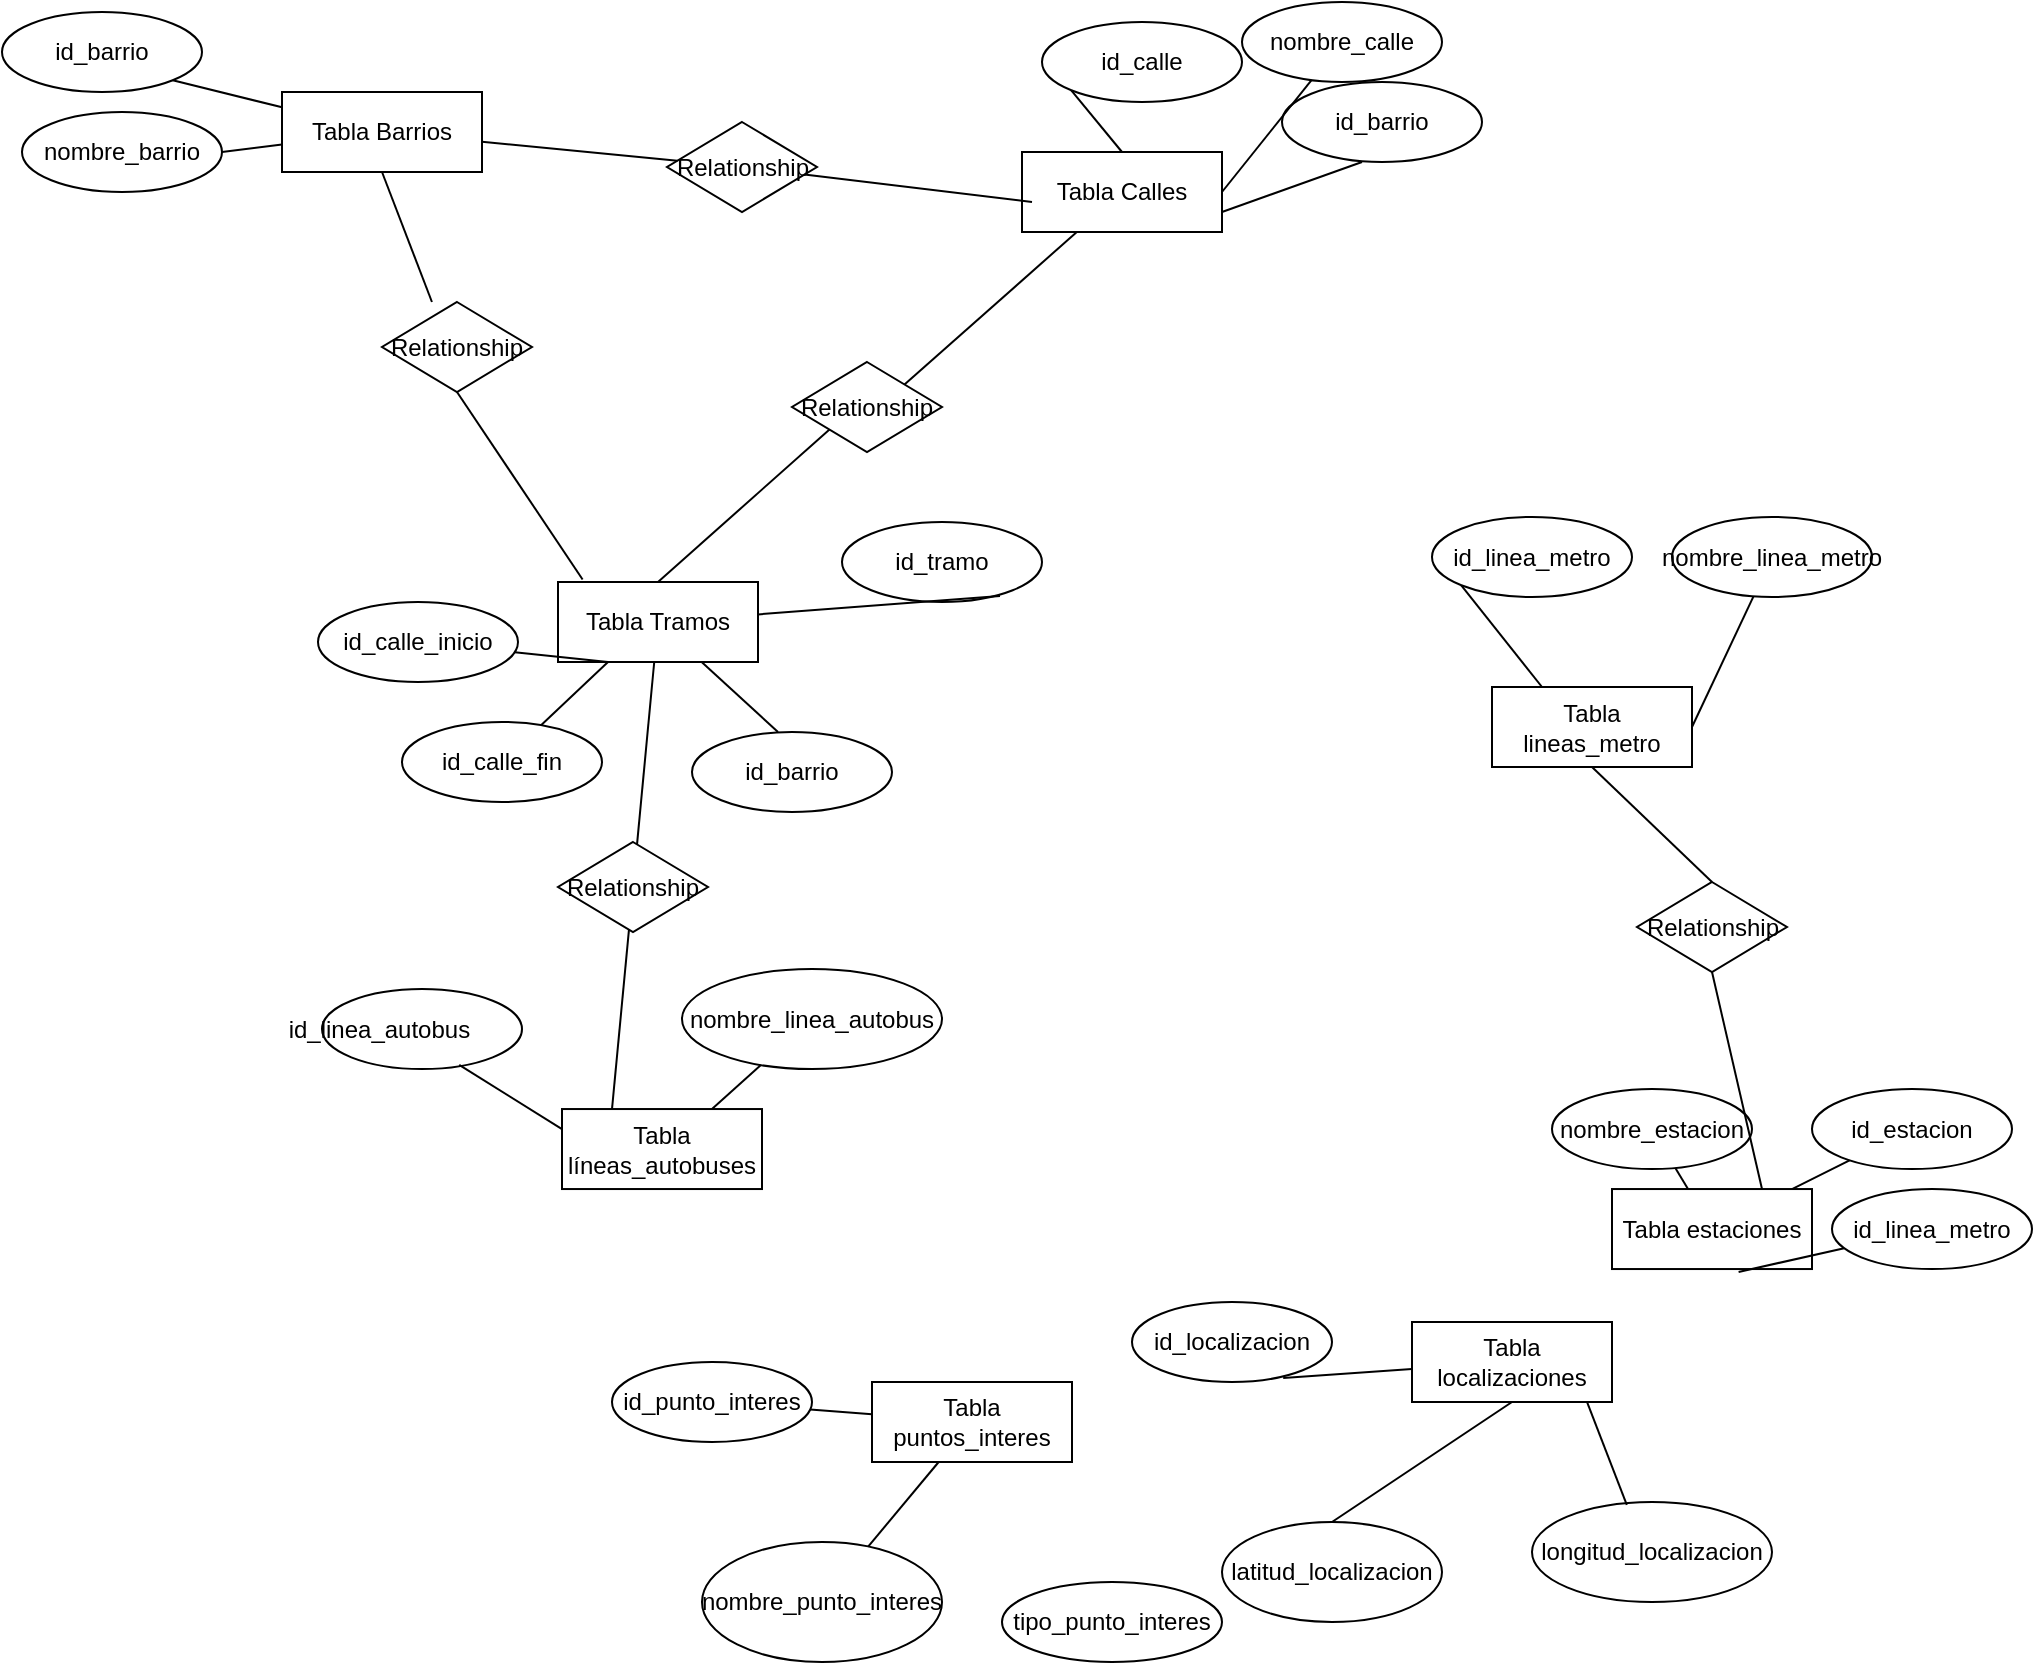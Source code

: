 <mxfile version="22.0.8" type="github">
  <diagram name="Página-1" id="U7eRp_wIJ3z8M9ZFi2TI">
    <mxGraphModel dx="2084" dy="637" grid="1" gridSize="10" guides="1" tooltips="1" connect="1" arrows="1" fold="1" page="1" pageScale="1" pageWidth="827" pageHeight="1169" math="0" shadow="0">
      <root>
        <mxCell id="0" />
        <mxCell id="1" parent="0" />
        <mxCell id="X3y3t1-5_hOGcymcrG0z-1" value="Tabla Barrios" style="whiteSpace=wrap;html=1;align=center;" vertex="1" parent="1">
          <mxGeometry x="-100" y="75" width="100" height="40" as="geometry" />
        </mxCell>
        <mxCell id="X3y3t1-5_hOGcymcrG0z-2" value="Tabla Calles" style="whiteSpace=wrap;html=1;align=center;" vertex="1" parent="1">
          <mxGeometry x="270" y="105" width="100" height="40" as="geometry" />
        </mxCell>
        <mxCell id="X3y3t1-5_hOGcymcrG0z-3" value="Tabla estaciones" style="whiteSpace=wrap;html=1;align=center;" vertex="1" parent="1">
          <mxGeometry x="565" y="623.52" width="100" height="40" as="geometry" />
        </mxCell>
        <mxCell id="X3y3t1-5_hOGcymcrG0z-4" value="Tabla lineas_metro" style="whiteSpace=wrap;html=1;align=center;" vertex="1" parent="1">
          <mxGeometry x="505" y="372.5" width="100" height="40" as="geometry" />
        </mxCell>
        <mxCell id="X3y3t1-5_hOGcymcrG0z-5" value="Tabla líneas_autobuses" style="whiteSpace=wrap;html=1;align=center;" vertex="1" parent="1">
          <mxGeometry x="40" y="583.52" width="100" height="40" as="geometry" />
        </mxCell>
        <mxCell id="X3y3t1-5_hOGcymcrG0z-6" value="Tabla puntos_interes" style="whiteSpace=wrap;html=1;align=center;" vertex="1" parent="1">
          <mxGeometry x="195" y="720" width="100" height="40" as="geometry" />
        </mxCell>
        <mxCell id="X3y3t1-5_hOGcymcrG0z-7" value="Tabla localizaciones" style="whiteSpace=wrap;html=1;align=center;" vertex="1" parent="1">
          <mxGeometry x="465" y="690" width="100" height="40" as="geometry" />
        </mxCell>
        <mxCell id="X3y3t1-5_hOGcymcrG0z-8" value="Tabla Tramos" style="whiteSpace=wrap;html=1;align=center;" vertex="1" parent="1">
          <mxGeometry x="38" y="320" width="100" height="40" as="geometry" />
        </mxCell>
        <mxCell id="X3y3t1-5_hOGcymcrG0z-9" value="id_barrio" style="ellipse;whiteSpace=wrap;html=1;align=center;" vertex="1" parent="1">
          <mxGeometry x="-240" y="35" width="100" height="40" as="geometry" />
        </mxCell>
        <mxCell id="X3y3t1-5_hOGcymcrG0z-10" value="nombre_barrio" style="ellipse;whiteSpace=wrap;html=1;align=center;" vertex="1" parent="1">
          <mxGeometry x="-230" y="85" width="100" height="40" as="geometry" />
        </mxCell>
        <mxCell id="X3y3t1-5_hOGcymcrG0z-13" value="id_calle" style="ellipse;whiteSpace=wrap;html=1;align=center;" vertex="1" parent="1">
          <mxGeometry x="280" y="40" width="100" height="40" as="geometry" />
        </mxCell>
        <mxCell id="X3y3t1-5_hOGcymcrG0z-14" value="nombre_calle" style="ellipse;whiteSpace=wrap;html=1;align=center;" vertex="1" parent="1">
          <mxGeometry x="380" y="30" width="100" height="40" as="geometry" />
        </mxCell>
        <mxCell id="X3y3t1-5_hOGcymcrG0z-15" value="id_barrio" style="ellipse;whiteSpace=wrap;html=1;align=center;" vertex="1" parent="1">
          <mxGeometry x="400" y="70" width="100" height="40" as="geometry" />
        </mxCell>
        <mxCell id="X3y3t1-5_hOGcymcrG0z-17" value="id_tramo" style="ellipse;whiteSpace=wrap;html=1;align=center;" vertex="1" parent="1">
          <mxGeometry x="180" y="290" width="100" height="40" as="geometry" />
        </mxCell>
        <mxCell id="X3y3t1-5_hOGcymcrG0z-18" value="id_barrio" style="ellipse;whiteSpace=wrap;html=1;align=center;" vertex="1" parent="1">
          <mxGeometry x="105" y="395" width="100" height="40" as="geometry" />
        </mxCell>
        <mxCell id="X3y3t1-5_hOGcymcrG0z-19" value="id_calle_fin" style="ellipse;whiteSpace=wrap;html=1;align=center;" vertex="1" parent="1">
          <mxGeometry x="-40" y="390" width="100" height="40" as="geometry" />
        </mxCell>
        <mxCell id="X3y3t1-5_hOGcymcrG0z-20" value="id_calle_inicio" style="ellipse;whiteSpace=wrap;html=1;align=center;" vertex="1" parent="1">
          <mxGeometry x="-82" y="330" width="100" height="40" as="geometry" />
        </mxCell>
        <mxCell id="X3y3t1-5_hOGcymcrG0z-22" value="id_linea_autobus&lt;span style=&quot;white-space: pre;&quot;&gt;&#x9;&lt;/span&gt;&lt;span style=&quot;white-space: pre;&quot;&gt;&#x9;&lt;/span&gt;" style="ellipse;whiteSpace=wrap;html=1;align=center;" vertex="1" parent="1">
          <mxGeometry x="-80" y="523.52" width="100" height="40" as="geometry" />
        </mxCell>
        <mxCell id="X3y3t1-5_hOGcymcrG0z-23" value="nombre_linea_autobus" style="ellipse;whiteSpace=wrap;html=1;align=center;" vertex="1" parent="1">
          <mxGeometry x="100" y="513.52" width="130" height="50" as="geometry" />
        </mxCell>
        <mxCell id="X3y3t1-5_hOGcymcrG0z-24" value="id_linea_metro" style="ellipse;whiteSpace=wrap;html=1;align=center;" vertex="1" parent="1">
          <mxGeometry x="475" y="287.5" width="100" height="40" as="geometry" />
        </mxCell>
        <mxCell id="X3y3t1-5_hOGcymcrG0z-25" value="nombre_linea_metro" style="ellipse;whiteSpace=wrap;html=1;align=center;" vertex="1" parent="1">
          <mxGeometry x="595" y="287.5" width="100" height="40" as="geometry" />
        </mxCell>
        <mxCell id="X3y3t1-5_hOGcymcrG0z-26" value="nombre_estacion" style="ellipse;whiteSpace=wrap;html=1;align=center;" vertex="1" parent="1">
          <mxGeometry x="535" y="573.52" width="100" height="40" as="geometry" />
        </mxCell>
        <mxCell id="X3y3t1-5_hOGcymcrG0z-27" value="id_estacion" style="ellipse;whiteSpace=wrap;html=1;align=center;" vertex="1" parent="1">
          <mxGeometry x="665" y="573.52" width="100" height="40" as="geometry" />
        </mxCell>
        <mxCell id="X3y3t1-5_hOGcymcrG0z-28" value="id_linea_metro" style="ellipse;whiteSpace=wrap;html=1;align=center;" vertex="1" parent="1">
          <mxGeometry x="675" y="623.52" width="100" height="40" as="geometry" />
        </mxCell>
        <mxCell id="X3y3t1-5_hOGcymcrG0z-29" value="nombre_punto_interes" style="ellipse;whiteSpace=wrap;html=1;align=center;" vertex="1" parent="1">
          <mxGeometry x="110" y="800" width="120" height="60" as="geometry" />
        </mxCell>
        <mxCell id="X3y3t1-5_hOGcymcrG0z-30" value="id_punto_interes" style="ellipse;whiteSpace=wrap;html=1;align=center;" vertex="1" parent="1">
          <mxGeometry x="65" y="710" width="100" height="40" as="geometry" />
        </mxCell>
        <mxCell id="X3y3t1-5_hOGcymcrG0z-31" value="tipo_punto_interes" style="ellipse;whiteSpace=wrap;html=1;align=center;" vertex="1" parent="1">
          <mxGeometry x="260" y="820" width="110" height="40" as="geometry" />
        </mxCell>
        <mxCell id="X3y3t1-5_hOGcymcrG0z-32" value="latitud_localizacion" style="ellipse;whiteSpace=wrap;html=1;align=center;" vertex="1" parent="1">
          <mxGeometry x="370" y="790" width="110" height="50" as="geometry" />
        </mxCell>
        <mxCell id="X3y3t1-5_hOGcymcrG0z-33" value="longitud_localizacion" style="ellipse;whiteSpace=wrap;html=1;align=center;" vertex="1" parent="1">
          <mxGeometry x="525" y="780" width="120" height="50" as="geometry" />
        </mxCell>
        <mxCell id="X3y3t1-5_hOGcymcrG0z-34" value="id_localizacion" style="ellipse;whiteSpace=wrap;html=1;align=center;" vertex="1" parent="1">
          <mxGeometry x="325" y="680" width="100" height="40" as="geometry" />
        </mxCell>
        <mxCell id="X3y3t1-5_hOGcymcrG0z-43" value="" style="endArrow=none;html=1;rounded=0;exitX=1;exitY=1;exitDx=0;exitDy=0;" edge="1" parent="1" source="X3y3t1-5_hOGcymcrG0z-9" target="X3y3t1-5_hOGcymcrG0z-1">
          <mxGeometry relative="1" as="geometry">
            <mxPoint x="-80" y="35" as="sourcePoint" />
            <mxPoint x="80" y="35" as="targetPoint" />
          </mxGeometry>
        </mxCell>
        <mxCell id="X3y3t1-5_hOGcymcrG0z-44" value="" style="endArrow=none;html=1;rounded=0;exitX=1;exitY=0.5;exitDx=0;exitDy=0;" edge="1" parent="1" source="X3y3t1-5_hOGcymcrG0z-10" target="X3y3t1-5_hOGcymcrG0z-1">
          <mxGeometry relative="1" as="geometry">
            <mxPoint x="-114.22" y="129" as="sourcePoint" />
            <mxPoint x="-66.22" y="155" as="targetPoint" />
          </mxGeometry>
        </mxCell>
        <mxCell id="X3y3t1-5_hOGcymcrG0z-45" value="" style="endArrow=none;html=1;rounded=0;exitX=0;exitY=1;exitDx=0;exitDy=0;entryX=0.5;entryY=0;entryDx=0;entryDy=0;" edge="1" parent="1" source="X3y3t1-5_hOGcymcrG0z-13" target="X3y3t1-5_hOGcymcrG0z-2">
          <mxGeometry relative="1" as="geometry">
            <mxPoint x="190" y="50" as="sourcePoint" />
            <mxPoint x="350" y="50" as="targetPoint" />
          </mxGeometry>
        </mxCell>
        <mxCell id="X3y3t1-5_hOGcymcrG0z-46" value="" style="endArrow=none;html=1;rounded=0;entryX=1;entryY=0.5;entryDx=0;entryDy=0;" edge="1" parent="1" source="X3y3t1-5_hOGcymcrG0z-14" target="X3y3t1-5_hOGcymcrG0z-2">
          <mxGeometry relative="1" as="geometry">
            <mxPoint x="440.36" y="84" as="sourcePoint" />
            <mxPoint x="445.36" y="130" as="targetPoint" />
          </mxGeometry>
        </mxCell>
        <mxCell id="X3y3t1-5_hOGcymcrG0z-47" value="" style="endArrow=none;html=1;rounded=0;entryX=1;entryY=0.75;entryDx=0;entryDy=0;exitX=0.4;exitY=1;exitDx=0;exitDy=0;exitPerimeter=0;" edge="1" parent="1" source="X3y3t1-5_hOGcymcrG0z-15" target="X3y3t1-5_hOGcymcrG0z-2">
          <mxGeometry relative="1" as="geometry">
            <mxPoint x="489.52" y="90.12" as="sourcePoint" />
            <mxPoint x="436.52" y="151.12" as="targetPoint" />
          </mxGeometry>
        </mxCell>
        <mxCell id="X3y3t1-5_hOGcymcrG0z-49" value="" style="endArrow=none;html=1;rounded=0;exitX=0.25;exitY=1;exitDx=0;exitDy=0;" edge="1" parent="1" source="X3y3t1-5_hOGcymcrG0z-8" target="X3y3t1-5_hOGcymcrG0z-20">
          <mxGeometry relative="1" as="geometry">
            <mxPoint x="-82" y="390" as="sourcePoint" />
            <mxPoint x="-152" y="415" as="targetPoint" />
          </mxGeometry>
        </mxCell>
        <mxCell id="X3y3t1-5_hOGcymcrG0z-50" value="" style="endArrow=none;html=1;rounded=0;exitX=0.25;exitY=1;exitDx=0;exitDy=0;" edge="1" parent="1" source="X3y3t1-5_hOGcymcrG0z-8" target="X3y3t1-5_hOGcymcrG0z-19">
          <mxGeometry relative="1" as="geometry">
            <mxPoint x="-72" y="380" as="sourcePoint" />
            <mxPoint x="-142" y="405" as="targetPoint" />
          </mxGeometry>
        </mxCell>
        <mxCell id="X3y3t1-5_hOGcymcrG0z-51" value="" style="endArrow=none;html=1;rounded=0;exitX=0.43;exitY=0;exitDx=0;exitDy=0;exitPerimeter=0;" edge="1" parent="1" source="X3y3t1-5_hOGcymcrG0z-18" target="X3y3t1-5_hOGcymcrG0z-8">
          <mxGeometry relative="1" as="geometry">
            <mxPoint x="127.04" y="395" as="sourcePoint" />
            <mxPoint x="118.04" y="425" as="targetPoint" />
          </mxGeometry>
        </mxCell>
        <mxCell id="X3y3t1-5_hOGcymcrG0z-52" value="" style="endArrow=none;html=1;rounded=0;entryX=0.79;entryY=0.925;entryDx=0;entryDy=0;entryPerimeter=0;" edge="1" parent="1" source="X3y3t1-5_hOGcymcrG0z-8" target="X3y3t1-5_hOGcymcrG0z-17">
          <mxGeometry relative="1" as="geometry">
            <mxPoint x="174.09" y="352.5" as="sourcePoint" />
            <mxPoint x="136.09" y="317.5" as="targetPoint" />
          </mxGeometry>
        </mxCell>
        <mxCell id="X3y3t1-5_hOGcymcrG0z-55" value="" style="endArrow=none;html=1;rounded=0;exitX=0.686;exitY=0.949;exitDx=0;exitDy=0;exitPerimeter=0;entryX=0;entryY=0.25;entryDx=0;entryDy=0;" edge="1" parent="1" source="X3y3t1-5_hOGcymcrG0z-22" target="X3y3t1-5_hOGcymcrG0z-5">
          <mxGeometry relative="1" as="geometry">
            <mxPoint x="-130" y="623.52" as="sourcePoint" />
            <mxPoint x="30" y="623.52" as="targetPoint" />
          </mxGeometry>
        </mxCell>
        <mxCell id="X3y3t1-5_hOGcymcrG0z-56" value="" style="endArrow=none;html=1;rounded=0;entryX=0.75;entryY=0;entryDx=0;entryDy=0;" edge="1" parent="1" source="X3y3t1-5_hOGcymcrG0z-23" target="X3y3t1-5_hOGcymcrG0z-5">
          <mxGeometry relative="1" as="geometry">
            <mxPoint x="64.7" y="531.52" as="sourcePoint" />
            <mxPoint x="115.7" y="563.52" as="targetPoint" />
          </mxGeometry>
        </mxCell>
        <mxCell id="X3y3t1-5_hOGcymcrG0z-57" value="" style="endArrow=none;html=1;rounded=0;exitX=0;exitY=1;exitDx=0;exitDy=0;entryX=0.25;entryY=0;entryDx=0;entryDy=0;" edge="1" parent="1" source="X3y3t1-5_hOGcymcrG0z-24" target="X3y3t1-5_hOGcymcrG0z-4">
          <mxGeometry relative="1" as="geometry">
            <mxPoint x="424.7" y="390.5" as="sourcePoint" />
            <mxPoint x="475.7" y="422.5" as="targetPoint" />
          </mxGeometry>
        </mxCell>
        <mxCell id="X3y3t1-5_hOGcymcrG0z-58" value="" style="endArrow=none;html=1;rounded=0;entryX=1;entryY=0.5;entryDx=0;entryDy=0;" edge="1" parent="1" source="X3y3t1-5_hOGcymcrG0z-25" target="X3y3t1-5_hOGcymcrG0z-4">
          <mxGeometry relative="1" as="geometry">
            <mxPoint x="625" y="402.5" as="sourcePoint" />
            <mxPoint x="785" y="402.5" as="targetPoint" />
          </mxGeometry>
        </mxCell>
        <mxCell id="X3y3t1-5_hOGcymcrG0z-59" value="" style="endArrow=none;html=1;rounded=0;" edge="1" parent="1" source="X3y3t1-5_hOGcymcrG0z-26" target="X3y3t1-5_hOGcymcrG0z-3">
          <mxGeometry relative="1" as="geometry">
            <mxPoint x="516" y="588.52" as="sourcePoint" />
            <mxPoint x="485" y="653.52" as="targetPoint" />
          </mxGeometry>
        </mxCell>
        <mxCell id="X3y3t1-5_hOGcymcrG0z-60" value="" style="endArrow=none;html=1;rounded=0;" edge="1" parent="1" source="X3y3t1-5_hOGcymcrG0z-27" target="X3y3t1-5_hOGcymcrG0z-3">
          <mxGeometry relative="1" as="geometry">
            <mxPoint x="654.71" y="528.52" as="sourcePoint" />
            <mxPoint x="664.71" y="573.52" as="targetPoint" />
          </mxGeometry>
        </mxCell>
        <mxCell id="X3y3t1-5_hOGcymcrG0z-61" value="" style="endArrow=none;html=1;rounded=0;entryX=0.633;entryY=1.037;entryDx=0;entryDy=0;entryPerimeter=0;" edge="1" parent="1" source="X3y3t1-5_hOGcymcrG0z-28" target="X3y3t1-5_hOGcymcrG0z-3">
          <mxGeometry relative="1" as="geometry">
            <mxPoint x="665" y="643.52" as="sourcePoint" />
            <mxPoint x="625" y="643.52" as="targetPoint" />
          </mxGeometry>
        </mxCell>
        <mxCell id="X3y3t1-5_hOGcymcrG0z-62" value="" style="endArrow=none;html=1;rounded=0;" edge="1" parent="1" source="X3y3t1-5_hOGcymcrG0z-6" target="X3y3t1-5_hOGcymcrG0z-30">
          <mxGeometry relative="1" as="geometry">
            <mxPoint x="204" y="680.04" as="sourcePoint" />
            <mxPoint x="255" y="712.04" as="targetPoint" />
          </mxGeometry>
        </mxCell>
        <mxCell id="X3y3t1-5_hOGcymcrG0z-63" value="" style="endArrow=none;html=1;rounded=0;" edge="1" parent="1" source="X3y3t1-5_hOGcymcrG0z-6" target="X3y3t1-5_hOGcymcrG0z-29">
          <mxGeometry relative="1" as="geometry">
            <mxPoint x="215.81" y="792.42" as="sourcePoint" />
            <mxPoint x="184.81" y="790.42" as="targetPoint" />
          </mxGeometry>
        </mxCell>
        <mxCell id="X3y3t1-5_hOGcymcrG0z-64" value="" style="endArrow=none;html=1;rounded=0;exitX=0.756;exitY=0.949;exitDx=0;exitDy=0;exitPerimeter=0;" edge="1" parent="1" source="X3y3t1-5_hOGcymcrG0z-34" target="X3y3t1-5_hOGcymcrG0z-7">
          <mxGeometry relative="1" as="geometry">
            <mxPoint x="340.565" y="740" as="sourcePoint" />
            <mxPoint x="375.0" y="805" as="targetPoint" />
          </mxGeometry>
        </mxCell>
        <mxCell id="X3y3t1-5_hOGcymcrG0z-66" value="" style="endArrow=none;html=1;rounded=0;exitX=0.5;exitY=0;exitDx=0;exitDy=0;entryX=0.5;entryY=1;entryDx=0;entryDy=0;" edge="1" parent="1" source="X3y3t1-5_hOGcymcrG0z-32" target="X3y3t1-5_hOGcymcrG0z-7">
          <mxGeometry relative="1" as="geometry">
            <mxPoint x="401" y="754.52" as="sourcePoint" />
            <mxPoint x="465" y="749.52" as="targetPoint" />
          </mxGeometry>
        </mxCell>
        <mxCell id="X3y3t1-5_hOGcymcrG0z-67" value="" style="endArrow=none;html=1;rounded=0;exitX=0.395;exitY=0.029;exitDx=0;exitDy=0;entryX=0.874;entryY=0.993;entryDx=0;entryDy=0;entryPerimeter=0;exitPerimeter=0;" edge="1" parent="1" source="X3y3t1-5_hOGcymcrG0z-33" target="X3y3t1-5_hOGcymcrG0z-7">
          <mxGeometry relative="1" as="geometry">
            <mxPoint x="480" y="790" as="sourcePoint" />
            <mxPoint x="570" y="730" as="targetPoint" />
          </mxGeometry>
        </mxCell>
        <mxCell id="X3y3t1-5_hOGcymcrG0z-70" value="Relationship" style="shape=rhombus;perimeter=rhombusPerimeter;whiteSpace=wrap;html=1;align=center;" vertex="1" parent="1">
          <mxGeometry x="92.5" y="90" width="75" height="45" as="geometry" />
        </mxCell>
        <mxCell id="X3y3t1-5_hOGcymcrG0z-71" value="" style="endArrow=none;html=1;rounded=0;" edge="1" parent="1" source="X3y3t1-5_hOGcymcrG0z-1" target="X3y3t1-5_hOGcymcrG0z-70">
          <mxGeometry relative="1" as="geometry">
            <mxPoint x="80" y="50" as="sourcePoint" />
            <mxPoint x="240" y="50" as="targetPoint" />
          </mxGeometry>
        </mxCell>
        <mxCell id="X3y3t1-5_hOGcymcrG0z-73" value="" style="endArrow=none;html=1;rounded=0;" edge="1" parent="1" source="X3y3t1-5_hOGcymcrG0z-70">
          <mxGeometry relative="1" as="geometry">
            <mxPoint x="230.66" y="130.08" as="sourcePoint" />
            <mxPoint x="275" y="130" as="targetPoint" />
          </mxGeometry>
        </mxCell>
        <mxCell id="X3y3t1-5_hOGcymcrG0z-78" value="" style="endArrow=none;html=1;rounded=0;entryX=1;entryY=0;entryDx=0;entryDy=0;" edge="1" parent="1" source="X3y3t1-5_hOGcymcrG0z-2" target="X3y3t1-5_hOGcymcrG0z-79">
          <mxGeometry relative="1" as="geometry">
            <mxPoint x="82.27" y="290.14" as="sourcePoint" />
            <mxPoint x="220" y="240" as="targetPoint" />
          </mxGeometry>
        </mxCell>
        <mxCell id="X3y3t1-5_hOGcymcrG0z-79" value="Relationship" style="shape=rhombus;perimeter=rhombusPerimeter;whiteSpace=wrap;html=1;align=center;" vertex="1" parent="1">
          <mxGeometry x="155" y="210" width="75" height="45" as="geometry" />
        </mxCell>
        <mxCell id="X3y3t1-5_hOGcymcrG0z-80" value="" style="endArrow=none;html=1;rounded=0;entryX=0.5;entryY=0;entryDx=0;entryDy=0;exitX=0;exitY=1;exitDx=0;exitDy=0;" edge="1" parent="1" source="X3y3t1-5_hOGcymcrG0z-79" target="X3y3t1-5_hOGcymcrG0z-8">
          <mxGeometry relative="1" as="geometry">
            <mxPoint x="130.18" y="180" as="sourcePoint" />
            <mxPoint x="21.18" y="266" as="targetPoint" />
          </mxGeometry>
        </mxCell>
        <mxCell id="X3y3t1-5_hOGcymcrG0z-81" value="Relationship" style="shape=rhombus;perimeter=rhombusPerimeter;whiteSpace=wrap;html=1;align=center;" vertex="1" parent="1">
          <mxGeometry x="-50" y="180" width="75" height="45" as="geometry" />
        </mxCell>
        <mxCell id="X3y3t1-5_hOGcymcrG0z-82" value="" style="endArrow=none;html=1;rounded=0;exitX=0.5;exitY=1;exitDx=0;exitDy=0;entryX=0.333;entryY=0;entryDx=0;entryDy=0;entryPerimeter=0;" edge="1" parent="1" source="X3y3t1-5_hOGcymcrG0z-1" target="X3y3t1-5_hOGcymcrG0z-81">
          <mxGeometry relative="1" as="geometry">
            <mxPoint x="-32.73" y="125.64" as="sourcePoint" />
            <mxPoint x="65.27" y="134.64" as="targetPoint" />
          </mxGeometry>
        </mxCell>
        <mxCell id="X3y3t1-5_hOGcymcrG0z-84" value="" style="endArrow=none;html=1;rounded=0;exitX=0.5;exitY=1;exitDx=0;exitDy=0;entryX=0.123;entryY=-0.032;entryDx=0;entryDy=0;entryPerimeter=0;" edge="1" parent="1" source="X3y3t1-5_hOGcymcrG0z-81" target="X3y3t1-5_hOGcymcrG0z-8">
          <mxGeometry relative="1" as="geometry">
            <mxPoint x="60.02" y="180" as="sourcePoint" />
            <mxPoint x="98.02" y="245" as="targetPoint" />
          </mxGeometry>
        </mxCell>
        <mxCell id="X3y3t1-5_hOGcymcrG0z-86" value="" style="endArrow=none;html=1;rounded=0;exitX=0.5;exitY=1;exitDx=0;exitDy=0;entryX=0.5;entryY=0;entryDx=0;entryDy=0;" edge="1" parent="1" source="X3y3t1-5_hOGcymcrG0z-4" target="X3y3t1-5_hOGcymcrG0z-87">
          <mxGeometry relative="1" as="geometry">
            <mxPoint x="464.6" y="296.25" as="sourcePoint" />
            <mxPoint x="550" y="450" as="targetPoint" />
          </mxGeometry>
        </mxCell>
        <mxCell id="X3y3t1-5_hOGcymcrG0z-87" value="Relationship" style="shape=rhombus;perimeter=rhombusPerimeter;whiteSpace=wrap;html=1;align=center;" vertex="1" parent="1">
          <mxGeometry x="577.5" y="470" width="75" height="45" as="geometry" />
        </mxCell>
        <mxCell id="X3y3t1-5_hOGcymcrG0z-88" value="" style="endArrow=none;html=1;rounded=0;exitX=0.5;exitY=1;exitDx=0;exitDy=0;entryX=0.75;entryY=0;entryDx=0;entryDy=0;" edge="1" parent="1" source="X3y3t1-5_hOGcymcrG0z-87" target="X3y3t1-5_hOGcymcrG0z-3">
          <mxGeometry relative="1" as="geometry">
            <mxPoint x="465" y="480.5" as="sourcePoint" />
            <mxPoint x="525" y="537.5" as="targetPoint" />
          </mxGeometry>
        </mxCell>
        <mxCell id="X3y3t1-5_hOGcymcrG0z-89" value="" style="endArrow=none;html=1;rounded=0;" edge="1" parent="1" source="X3y3t1-5_hOGcymcrG0z-8" target="X3y3t1-5_hOGcymcrG0z-90">
          <mxGeometry relative="1" as="geometry">
            <mxPoint x="20.5" y="479.8" as="sourcePoint" />
            <mxPoint x="88" y="470" as="targetPoint" />
          </mxGeometry>
        </mxCell>
        <mxCell id="X3y3t1-5_hOGcymcrG0z-90" value="Relationship" style="shape=rhombus;perimeter=rhombusPerimeter;whiteSpace=wrap;html=1;align=center;" vertex="1" parent="1">
          <mxGeometry x="38" y="450" width="75" height="45" as="geometry" />
        </mxCell>
        <mxCell id="X3y3t1-5_hOGcymcrG0z-91" value="" style="endArrow=none;html=1;rounded=0;entryX=0.25;entryY=0;entryDx=0;entryDy=0;" edge="1" parent="1" source="X3y3t1-5_hOGcymcrG0z-90" target="X3y3t1-5_hOGcymcrG0z-5">
          <mxGeometry relative="1" as="geometry">
            <mxPoint x="154.89" y="432.31" as="sourcePoint" />
            <mxPoint x="146.89" y="523.31" as="targetPoint" />
          </mxGeometry>
        </mxCell>
      </root>
    </mxGraphModel>
  </diagram>
</mxfile>
